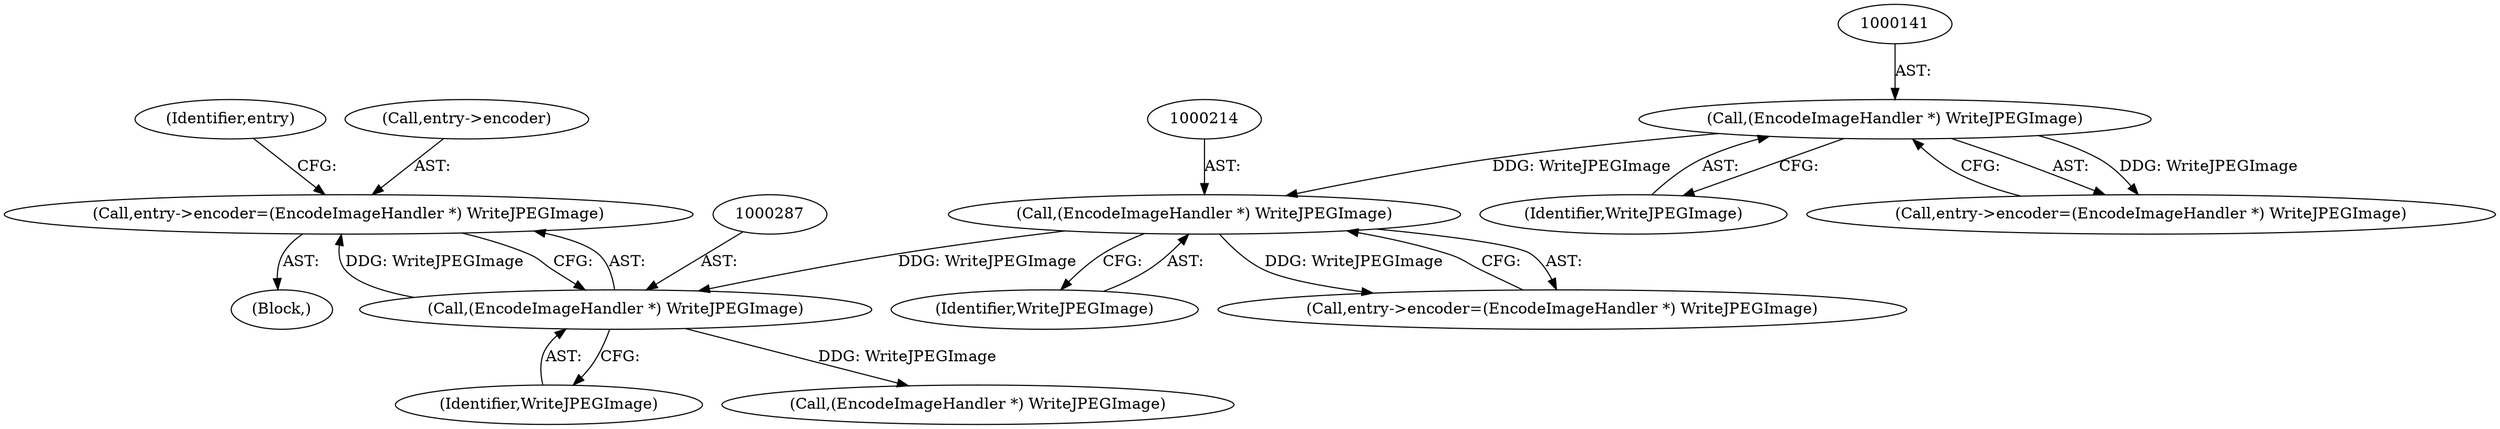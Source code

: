 digraph "0_ImageMagick_948356eec65aea91995d4b7cc487d197d2c5f602_0@pointer" {
"1000282" [label="(Call,entry->encoder=(EncodeImageHandler *) WriteJPEGImage)"];
"1000286" [label="(Call,(EncodeImageHandler *) WriteJPEGImage)"];
"1000213" [label="(Call,(EncodeImageHandler *) WriteJPEGImage)"];
"1000140" [label="(Call,(EncodeImageHandler *) WriteJPEGImage)"];
"1000288" [label="(Identifier,WriteJPEGImage)"];
"1000286" [label="(Call,(EncodeImageHandler *) WriteJPEGImage)"];
"1000352" [label="(Call,(EncodeImageHandler *) WriteJPEGImage)"];
"1000142" [label="(Identifier,WriteJPEGImage)"];
"1000283" [label="(Call,entry->encoder)"];
"1000282" [label="(Call,entry->encoder=(EncodeImageHandler *) WriteJPEGImage)"];
"1000140" [label="(Call,(EncodeImageHandler *) WriteJPEGImage)"];
"1000291" [label="(Identifier,entry)"];
"1000102" [label="(Block,)"];
"1000213" [label="(Call,(EncodeImageHandler *) WriteJPEGImage)"];
"1000209" [label="(Call,entry->encoder=(EncodeImageHandler *) WriteJPEGImage)"];
"1000136" [label="(Call,entry->encoder=(EncodeImageHandler *) WriteJPEGImage)"];
"1000215" [label="(Identifier,WriteJPEGImage)"];
"1000282" -> "1000102"  [label="AST: "];
"1000282" -> "1000286"  [label="CFG: "];
"1000283" -> "1000282"  [label="AST: "];
"1000286" -> "1000282"  [label="AST: "];
"1000291" -> "1000282"  [label="CFG: "];
"1000286" -> "1000282"  [label="DDG: WriteJPEGImage"];
"1000286" -> "1000288"  [label="CFG: "];
"1000287" -> "1000286"  [label="AST: "];
"1000288" -> "1000286"  [label="AST: "];
"1000213" -> "1000286"  [label="DDG: WriteJPEGImage"];
"1000286" -> "1000352"  [label="DDG: WriteJPEGImage"];
"1000213" -> "1000209"  [label="AST: "];
"1000213" -> "1000215"  [label="CFG: "];
"1000214" -> "1000213"  [label="AST: "];
"1000215" -> "1000213"  [label="AST: "];
"1000209" -> "1000213"  [label="CFG: "];
"1000213" -> "1000209"  [label="DDG: WriteJPEGImage"];
"1000140" -> "1000213"  [label="DDG: WriteJPEGImage"];
"1000140" -> "1000136"  [label="AST: "];
"1000140" -> "1000142"  [label="CFG: "];
"1000141" -> "1000140"  [label="AST: "];
"1000142" -> "1000140"  [label="AST: "];
"1000136" -> "1000140"  [label="CFG: "];
"1000140" -> "1000136"  [label="DDG: WriteJPEGImage"];
}
